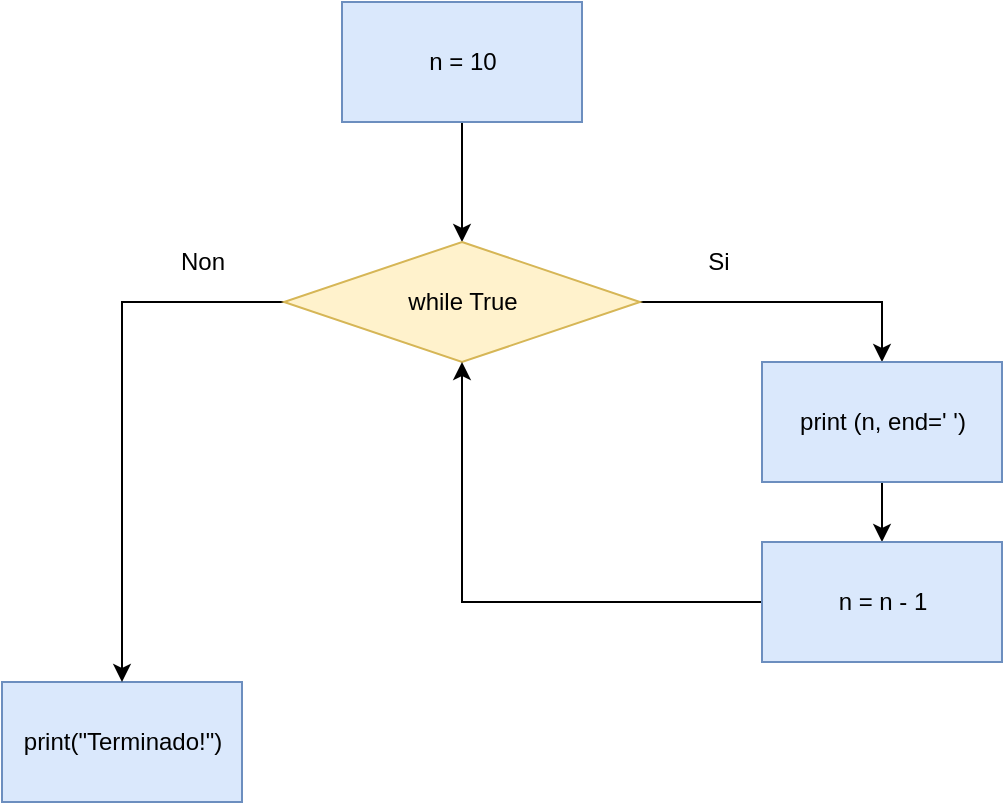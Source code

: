<mxfile version="13.0.3" type="device"><diagram id="hd9oxlzmDNLp9rE3PW-C" name="Page-1"><mxGraphModel dx="1422" dy="783" grid="1" gridSize="10" guides="1" tooltips="1" connect="1" arrows="1" fold="1" page="1" pageScale="1" pageWidth="583" pageHeight="827" math="0" shadow="0"><root><mxCell id="0"/><mxCell id="1" parent="0"/><mxCell id="N3KyVp1ks2HBkcjftW8J-10" value="" style="rounded=0;whiteSpace=wrap;html=1;fillColor=#dae8fc;strokeColor=#6c8ebf;" vertex="1" parent="1"><mxGeometry x="20" y="460" width="120" height="60" as="geometry"/></mxCell><mxCell id="N3KyVp1ks2HBkcjftW8J-20" style="edgeStyle=orthogonalEdgeStyle;rounded=0;orthogonalLoop=1;jettySize=auto;html=1;entryX=0.5;entryY=0;entryDx=0;entryDy=0;" edge="1" parent="1" source="N3KyVp1ks2HBkcjftW8J-1" target="N3KyVp1ks2HBkcjftW8J-3"><mxGeometry relative="1" as="geometry"/></mxCell><mxCell id="N3KyVp1ks2HBkcjftW8J-1" value="" style="rounded=0;whiteSpace=wrap;html=1;fillColor=#dae8fc;strokeColor=#6c8ebf;" vertex="1" parent="1"><mxGeometry x="190" y="120" width="120" height="60" as="geometry"/></mxCell><mxCell id="N3KyVp1ks2HBkcjftW8J-2" value="n = 10" style="text;html=1;resizable=0;autosize=1;align=center;verticalAlign=middle;points=[];fillColor=none;strokeColor=none;rounded=0;" vertex="1" parent="1"><mxGeometry x="225" y="140" width="50" height="20" as="geometry"/></mxCell><mxCell id="N3KyVp1ks2HBkcjftW8J-21" style="edgeStyle=orthogonalEdgeStyle;rounded=0;orthogonalLoop=1;jettySize=auto;html=1;entryX=0.5;entryY=0;entryDx=0;entryDy=0;" edge="1" parent="1" source="N3KyVp1ks2HBkcjftW8J-3" target="N3KyVp1ks2HBkcjftW8J-5"><mxGeometry relative="1" as="geometry"/></mxCell><mxCell id="N3KyVp1ks2HBkcjftW8J-26" style="edgeStyle=orthogonalEdgeStyle;rounded=0;orthogonalLoop=1;jettySize=auto;html=1;entryX=0.5;entryY=0;entryDx=0;entryDy=0;" edge="1" parent="1" source="N3KyVp1ks2HBkcjftW8J-3" target="N3KyVp1ks2HBkcjftW8J-10"><mxGeometry relative="1" as="geometry"/></mxCell><mxCell id="N3KyVp1ks2HBkcjftW8J-3" value="" style="rhombus;whiteSpace=wrap;html=1;fillColor=#fff2cc;strokeColor=#d6b656;" vertex="1" parent="1"><mxGeometry x="161" y="240" width="178" height="60" as="geometry"/></mxCell><mxCell id="N3KyVp1ks2HBkcjftW8J-4" value="while True" style="text;html=1;resizable=0;autosize=1;align=center;verticalAlign=middle;points=[];fillColor=none;strokeColor=none;rounded=0;" vertex="1" parent="1"><mxGeometry x="215" y="260" width="70" height="20" as="geometry"/></mxCell><mxCell id="N3KyVp1ks2HBkcjftW8J-13" style="edgeStyle=orthogonalEdgeStyle;rounded=0;orthogonalLoop=1;jettySize=auto;html=1;entryX=0.5;entryY=0;entryDx=0;entryDy=0;" edge="1" parent="1" source="N3KyVp1ks2HBkcjftW8J-5" target="N3KyVp1ks2HBkcjftW8J-7"><mxGeometry relative="1" as="geometry"/></mxCell><mxCell id="N3KyVp1ks2HBkcjftW8J-5" value="" style="rounded=0;whiteSpace=wrap;html=1;fillColor=#dae8fc;strokeColor=#6c8ebf;" vertex="1" parent="1"><mxGeometry x="400" y="300" width="120" height="60" as="geometry"/></mxCell><mxCell id="N3KyVp1ks2HBkcjftW8J-6" value="print (n, end=' ')" style="text;html=1;resizable=0;autosize=1;align=center;verticalAlign=middle;points=[];fillColor=none;strokeColor=none;rounded=0;" vertex="1" parent="1"><mxGeometry x="410" y="320" width="100" height="20" as="geometry"/></mxCell><mxCell id="N3KyVp1ks2HBkcjftW8J-25" style="edgeStyle=orthogonalEdgeStyle;rounded=0;orthogonalLoop=1;jettySize=auto;html=1;entryX=0.5;entryY=1;entryDx=0;entryDy=0;" edge="1" parent="1" source="N3KyVp1ks2HBkcjftW8J-7" target="N3KyVp1ks2HBkcjftW8J-3"><mxGeometry relative="1" as="geometry"/></mxCell><mxCell id="N3KyVp1ks2HBkcjftW8J-7" value="" style="rounded=0;whiteSpace=wrap;html=1;fillColor=#dae8fc;strokeColor=#6c8ebf;" vertex="1" parent="1"><mxGeometry x="400" y="390" width="120" height="60" as="geometry"/></mxCell><mxCell id="N3KyVp1ks2HBkcjftW8J-8" value="n = n - 1" style="text;html=1;resizable=0;autosize=1;align=center;verticalAlign=middle;points=[];fillColor=none;strokeColor=none;rounded=0;" vertex="1" parent="1"><mxGeometry x="430" y="410" width="60" height="20" as="geometry"/></mxCell><mxCell id="N3KyVp1ks2HBkcjftW8J-9" value="print(&quot;Terminado!&quot;)" style="text;html=1;resizable=0;autosize=1;align=center;verticalAlign=middle;points=[];fillColor=none;strokeColor=none;rounded=0;" vertex="1" parent="1"><mxGeometry x="25" y="480" width="110" height="20" as="geometry"/></mxCell><mxCell id="N3KyVp1ks2HBkcjftW8J-12" value="Si" style="text;html=1;resizable=0;autosize=1;align=center;verticalAlign=middle;points=[];fillColor=none;strokeColor=none;rounded=0;" vertex="1" parent="1"><mxGeometry x="363" y="240" width="30" height="20" as="geometry"/></mxCell><mxCell id="N3KyVp1ks2HBkcjftW8J-18" value="Non" style="text;html=1;resizable=0;autosize=1;align=center;verticalAlign=middle;points=[];fillColor=none;strokeColor=none;rounded=0;" vertex="1" parent="1"><mxGeometry x="100" y="240" width="40" height="20" as="geometry"/></mxCell></root></mxGraphModel></diagram></mxfile>